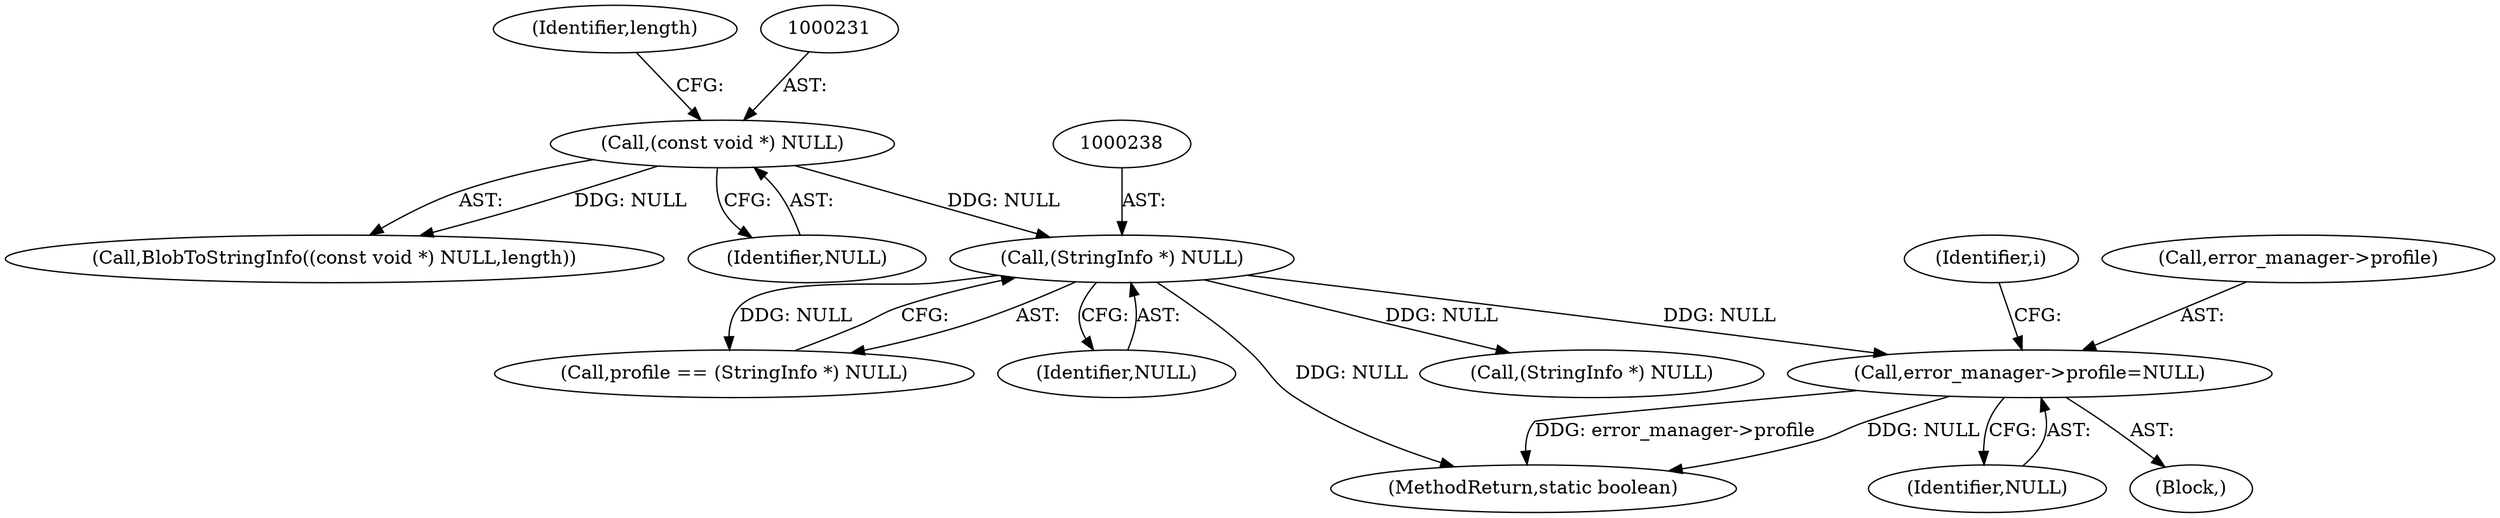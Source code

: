 digraph "0_ImageMagick_39f226a9c137f547e12afde972eeba7551124493@pointer" {
"1000292" [label="(Call,error_manager->profile=NULL)"];
"1000237" [label="(Call,(StringInfo *) NULL)"];
"1000230" [label="(Call,(const void *) NULL)"];
"1000299" [label="(Identifier,i)"];
"1000292" [label="(Call,error_manager->profile=NULL)"];
"1000237" [label="(Call,(StringInfo *) NULL)"];
"1000230" [label="(Call,(const void *) NULL)"];
"1000229" [label="(Call,BlobToStringInfo((const void *) NULL,length))"];
"1000331" [label="(Call,(StringInfo *) NULL)"];
"1000233" [label="(Identifier,length)"];
"1000293" [label="(Call,error_manager->profile)"];
"1000235" [label="(Call,profile == (StringInfo *) NULL)"];
"1000106" [label="(Block,)"];
"1000232" [label="(Identifier,NULL)"];
"1000239" [label="(Identifier,NULL)"];
"1000390" [label="(MethodReturn,static boolean)"];
"1000296" [label="(Identifier,NULL)"];
"1000292" -> "1000106"  [label="AST: "];
"1000292" -> "1000296"  [label="CFG: "];
"1000293" -> "1000292"  [label="AST: "];
"1000296" -> "1000292"  [label="AST: "];
"1000299" -> "1000292"  [label="CFG: "];
"1000292" -> "1000390"  [label="DDG: error_manager->profile"];
"1000292" -> "1000390"  [label="DDG: NULL"];
"1000237" -> "1000292"  [label="DDG: NULL"];
"1000237" -> "1000235"  [label="AST: "];
"1000237" -> "1000239"  [label="CFG: "];
"1000238" -> "1000237"  [label="AST: "];
"1000239" -> "1000237"  [label="AST: "];
"1000235" -> "1000237"  [label="CFG: "];
"1000237" -> "1000390"  [label="DDG: NULL"];
"1000237" -> "1000235"  [label="DDG: NULL"];
"1000230" -> "1000237"  [label="DDG: NULL"];
"1000237" -> "1000331"  [label="DDG: NULL"];
"1000230" -> "1000229"  [label="AST: "];
"1000230" -> "1000232"  [label="CFG: "];
"1000231" -> "1000230"  [label="AST: "];
"1000232" -> "1000230"  [label="AST: "];
"1000233" -> "1000230"  [label="CFG: "];
"1000230" -> "1000229"  [label="DDG: NULL"];
}
